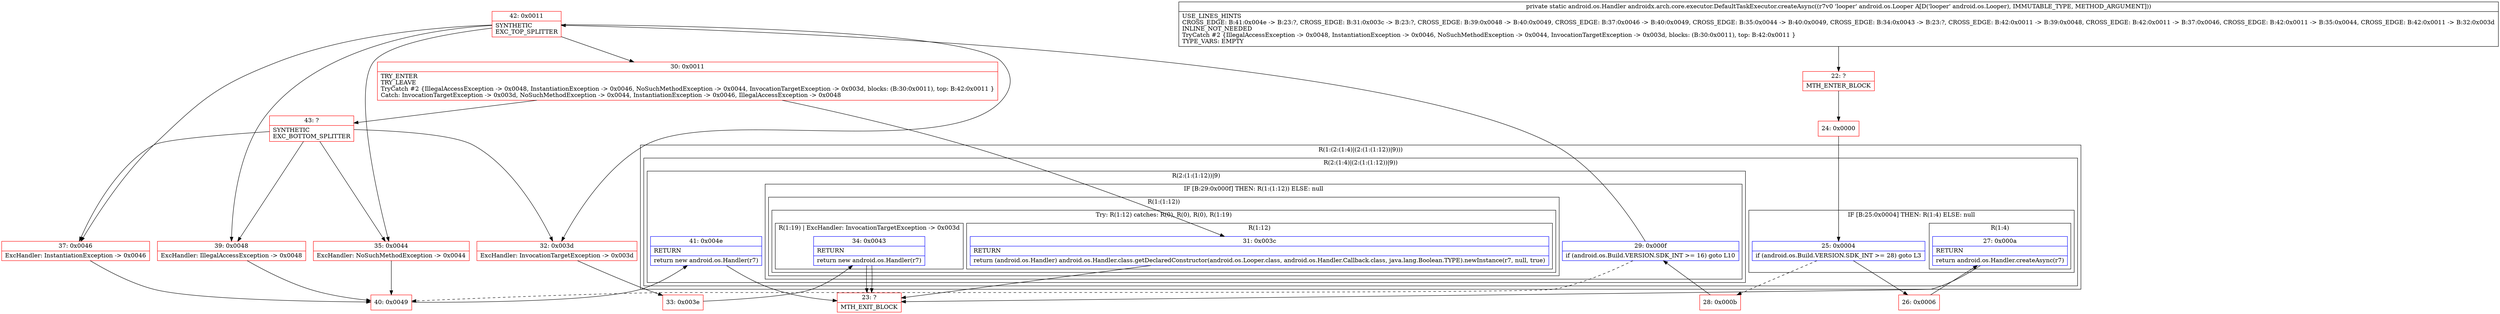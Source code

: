 digraph "CFG forandroidx.arch.core.executor.DefaultTaskExecutor.createAsync(Landroid\/os\/Looper;)Landroid\/os\/Handler;" {
subgraph cluster_Region_1558074625 {
label = "R(1:(2:(1:4)|(2:(1:(1:12))|9)))";
node [shape=record,color=blue];
subgraph cluster_Region_215344207 {
label = "R(2:(1:4)|(2:(1:(1:12))|9))";
node [shape=record,color=blue];
subgraph cluster_IfRegion_1619289138 {
label = "IF [B:25:0x0004] THEN: R(1:4) ELSE: null";
node [shape=record,color=blue];
Node_25 [shape=record,label="{25\:\ 0x0004|if (android.os.Build.VERSION.SDK_INT \>= 28) goto L3\l}"];
subgraph cluster_Region_717185532 {
label = "R(1:4)";
node [shape=record,color=blue];
Node_27 [shape=record,label="{27\:\ 0x000a|RETURN\l|return android.os.Handler.createAsync(r7)\l}"];
}
}
subgraph cluster_Region_73883639 {
label = "R(2:(1:(1:12))|9)";
node [shape=record,color=blue];
subgraph cluster_IfRegion_657667240 {
label = "IF [B:29:0x000f] THEN: R(1:(1:12)) ELSE: null";
node [shape=record,color=blue];
Node_29 [shape=record,label="{29\:\ 0x000f|if (android.os.Build.VERSION.SDK_INT \>= 16) goto L10\l}"];
subgraph cluster_Region_1691709832 {
label = "R(1:(1:12))";
node [shape=record,color=blue];
subgraph cluster_TryCatchRegion_892623983 {
label = "Try: R(1:12) catches: R(0), R(0), R(0), R(1:19)";
node [shape=record,color=blue];
subgraph cluster_Region_194131417 {
label = "R(1:12)";
node [shape=record,color=blue];
Node_31 [shape=record,label="{31\:\ 0x003c|RETURN\l|return (android.os.Handler) android.os.Handler.class.getDeclaredConstructor(android.os.Looper.class, android.os.Handler.Callback.class, java.lang.Boolean.TYPE).newInstance(r7, null, true)\l}"];
}
subgraph cluster_Region_893044343 {
label = "R(0) | ExcHandler: IllegalAccessException \-\> 0x0048\l";
node [shape=record,color=blue];
}
subgraph cluster_Region_2049751145 {
label = "R(0) | ExcHandler: InstantiationException \-\> 0x0046\l";
node [shape=record,color=blue];
}
subgraph cluster_Region_1844204647 {
label = "R(0) | ExcHandler: NoSuchMethodException \-\> 0x0044\l";
node [shape=record,color=blue];
}
subgraph cluster_Region_2009762046 {
label = "R(1:19) | ExcHandler: InvocationTargetException \-\> 0x003d\l";
node [shape=record,color=blue];
Node_34 [shape=record,label="{34\:\ 0x0043|RETURN\l|return new android.os.Handler(r7)\l}"];
}
}
}
}
Node_41 [shape=record,label="{41\:\ 0x004e|RETURN\l|return new android.os.Handler(r7)\l}"];
}
}
}
subgraph cluster_Region_893044343 {
label = "R(0) | ExcHandler: IllegalAccessException \-\> 0x0048\l";
node [shape=record,color=blue];
}
subgraph cluster_Region_2049751145 {
label = "R(0) | ExcHandler: InstantiationException \-\> 0x0046\l";
node [shape=record,color=blue];
}
subgraph cluster_Region_1844204647 {
label = "R(0) | ExcHandler: NoSuchMethodException \-\> 0x0044\l";
node [shape=record,color=blue];
}
subgraph cluster_Region_2009762046 {
label = "R(1:19) | ExcHandler: InvocationTargetException \-\> 0x003d\l";
node [shape=record,color=blue];
Node_34 [shape=record,label="{34\:\ 0x0043|RETURN\l|return new android.os.Handler(r7)\l}"];
}
Node_22 [shape=record,color=red,label="{22\:\ ?|MTH_ENTER_BLOCK\l}"];
Node_24 [shape=record,color=red,label="{24\:\ 0x0000}"];
Node_26 [shape=record,color=red,label="{26\:\ 0x0006}"];
Node_23 [shape=record,color=red,label="{23\:\ ?|MTH_EXIT_BLOCK\l}"];
Node_28 [shape=record,color=red,label="{28\:\ 0x000b}"];
Node_40 [shape=record,color=red,label="{40\:\ 0x0049}"];
Node_42 [shape=record,color=red,label="{42\:\ 0x0011|SYNTHETIC\lEXC_TOP_SPLITTER\l}"];
Node_30 [shape=record,color=red,label="{30\:\ 0x0011|TRY_ENTER\lTRY_LEAVE\lTryCatch #2 \{IllegalAccessException \-\> 0x0048, InstantiationException \-\> 0x0046, NoSuchMethodException \-\> 0x0044, InvocationTargetException \-\> 0x003d, blocks: (B:30:0x0011), top: B:42:0x0011 \}\lCatch: InvocationTargetException \-\> 0x003d, NoSuchMethodException \-\> 0x0044, InstantiationException \-\> 0x0046, IllegalAccessException \-\> 0x0048\l}"];
Node_43 [shape=record,color=red,label="{43\:\ ?|SYNTHETIC\lEXC_BOTTOM_SPLITTER\l}"];
Node_39 [shape=record,color=red,label="{39\:\ 0x0048|ExcHandler: IllegalAccessException \-\> 0x0048\l}"];
Node_37 [shape=record,color=red,label="{37\:\ 0x0046|ExcHandler: InstantiationException \-\> 0x0046\l}"];
Node_35 [shape=record,color=red,label="{35\:\ 0x0044|ExcHandler: NoSuchMethodException \-\> 0x0044\l}"];
Node_32 [shape=record,color=red,label="{32\:\ 0x003d|ExcHandler: InvocationTargetException \-\> 0x003d\l}"];
Node_33 [shape=record,color=red,label="{33\:\ 0x003e}"];
MethodNode[shape=record,label="{private static android.os.Handler androidx.arch.core.executor.DefaultTaskExecutor.createAsync((r7v0 'looper' android.os.Looper A[D('looper' android.os.Looper), IMMUTABLE_TYPE, METHOD_ARGUMENT]))  | USE_LINES_HINTS\lCROSS_EDGE: B:41:0x004e \-\> B:23:?, CROSS_EDGE: B:31:0x003c \-\> B:23:?, CROSS_EDGE: B:39:0x0048 \-\> B:40:0x0049, CROSS_EDGE: B:37:0x0046 \-\> B:40:0x0049, CROSS_EDGE: B:35:0x0044 \-\> B:40:0x0049, CROSS_EDGE: B:34:0x0043 \-\> B:23:?, CROSS_EDGE: B:42:0x0011 \-\> B:39:0x0048, CROSS_EDGE: B:42:0x0011 \-\> B:37:0x0046, CROSS_EDGE: B:42:0x0011 \-\> B:35:0x0044, CROSS_EDGE: B:42:0x0011 \-\> B:32:0x003d\lINLINE_NOT_NEEDED\lTryCatch #2 \{IllegalAccessException \-\> 0x0048, InstantiationException \-\> 0x0046, NoSuchMethodException \-\> 0x0044, InvocationTargetException \-\> 0x003d, blocks: (B:30:0x0011), top: B:42:0x0011 \}\lTYPE_VARS: EMPTY\l}"];
MethodNode -> Node_22;Node_25 -> Node_26;
Node_25 -> Node_28[style=dashed];
Node_27 -> Node_23;
Node_29 -> Node_40[style=dashed];
Node_29 -> Node_42;
Node_31 -> Node_23;
Node_34 -> Node_23;
Node_41 -> Node_23;
Node_34 -> Node_23;
Node_22 -> Node_24;
Node_24 -> Node_25;
Node_26 -> Node_27;
Node_28 -> Node_29;
Node_40 -> Node_41;
Node_42 -> Node_30;
Node_42 -> Node_39;
Node_42 -> Node_37;
Node_42 -> Node_35;
Node_42 -> Node_32;
Node_30 -> Node_31;
Node_30 -> Node_43;
Node_43 -> Node_39;
Node_43 -> Node_37;
Node_43 -> Node_35;
Node_43 -> Node_32;
Node_39 -> Node_40;
Node_37 -> Node_40;
Node_35 -> Node_40;
Node_32 -> Node_33;
Node_33 -> Node_34;
}

